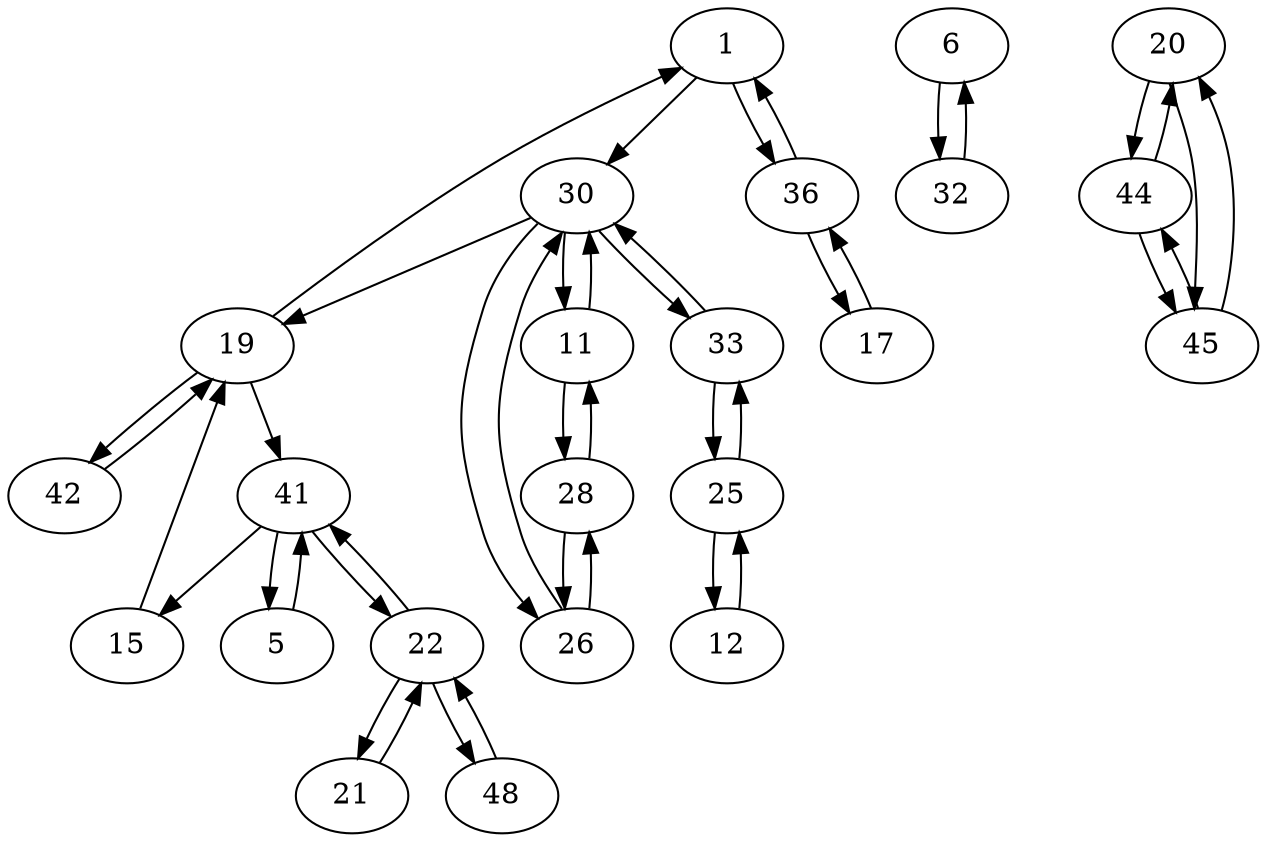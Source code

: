 digraph G {
  1 -> 30;
  1 -> 36;
  5 -> 41;
  6 -> 32;
  11 -> 28;
  11 -> 30;
  12 -> 25;
  15 -> 19;
  17 -> 36;
  19 -> 1;
  19 -> 41;
  19 -> 42;
  20 -> 44;
  20 -> 45;
  21 -> 22;
  22 -> 21;
  22 -> 41;
  22 -> 48;
  25 -> 12;
  25 -> 33;
  26 -> 28;
  26 -> 30;
  28 -> 11;
  28 -> 26;
  30 -> 11;
  30 -> 19;
  30 -> 26;
  30 -> 33;
  32 -> 6;
  33 -> 25;
  33 -> 30;
  36 -> 1;
  36 -> 17;
  41 -> 5;
  41 -> 15;
  41 -> 22;
  42 -> 19;
  44 -> 20;
  44 -> 45;
  45 -> 20;
  45 -> 44;
  48 -> 22;
}